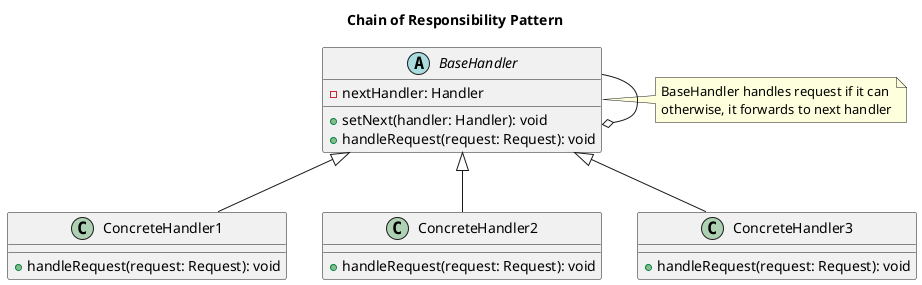 @startuml
title Chain of Responsibility Pattern

' 多个对象可以处理一个请求，但具体由哪个对象处理请求在运行时自动确定
' 可动态指定一组对象处理请求，或添加新的处理者
' 需要在不明确指定请求处理者的情况下，向多个处理者中的一个提交请求
abstract class BaseHandler  {
    - nextHandler: Handler
    + setNext(handler: Handler): void
    + handleRequest(request: Request): void
}

class ConcreteHandler1 extends BaseHandler {
    + handleRequest(request: Request): void
}

class ConcreteHandler2 extends BaseHandler {
    + handleRequest(request: Request): void
}

class ConcreteHandler3 extends BaseHandler {
    + handleRequest(request: Request): void
}

note right of BaseHandler : BaseHandler handles request if it can\notherwise, it forwards to next handler
BaseHandler --o BaseHandler
@enduml
